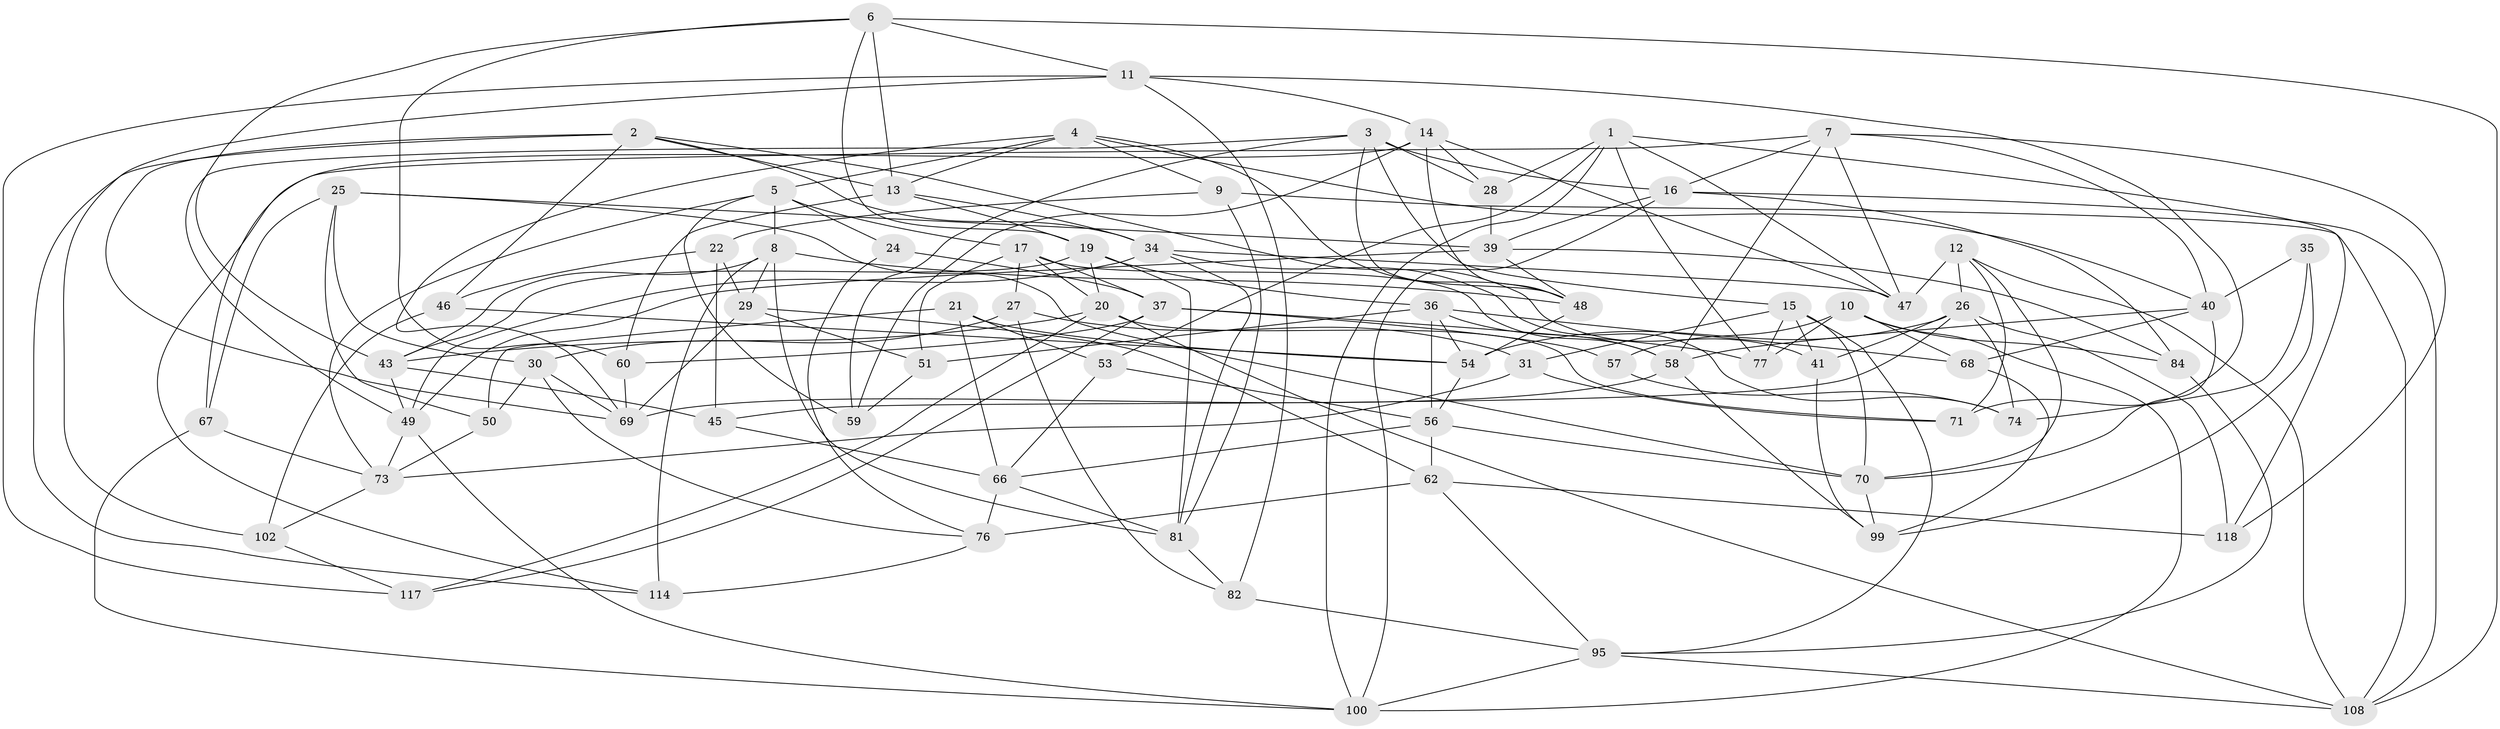// original degree distribution, {4: 1.0}
// Generated by graph-tools (version 1.1) at 2025/42/03/06/25 10:42:24]
// undirected, 73 vertices, 185 edges
graph export_dot {
graph [start="1"]
  node [color=gray90,style=filled];
  1 [super="+18"];
  2 [super="+33"];
  3 [super="+23"];
  4 [super="+44"];
  5 [super="+85"];
  6 [super="+38"];
  7 [super="+96"];
  8 [super="+72"];
  9;
  10 [super="+86"];
  11 [super="+61"];
  12 [super="+98"];
  13 [super="+64"];
  14 [super="+106"];
  15 [super="+52"];
  16 [super="+55"];
  17 [super="+92"];
  19 [super="+105"];
  20 [super="+42"];
  21;
  22;
  24;
  25 [super="+115"];
  26 [super="+75"];
  27;
  28;
  29 [super="+32"];
  30 [super="+63"];
  31;
  34 [super="+78"];
  35;
  36 [super="+111"];
  37 [super="+103"];
  39 [super="+83"];
  40 [super="+109"];
  41;
  43 [super="+88"];
  45;
  46;
  47 [super="+90"];
  48 [super="+116"];
  49 [super="+65"];
  50;
  51;
  53;
  54 [super="+80"];
  56 [super="+93"];
  57;
  58 [super="+87"];
  59;
  60;
  62 [super="+79"];
  66 [super="+94"];
  67;
  68;
  69 [super="+110"];
  70 [super="+91"];
  71;
  73 [super="+97"];
  74;
  76 [super="+89"];
  77;
  81 [super="+104"];
  82;
  84;
  95 [super="+101"];
  99 [super="+112"];
  100 [super="+107"];
  102;
  108 [super="+113"];
  114;
  117;
  118;
  1 -- 118;
  1 -- 100;
  1 -- 77;
  1 -- 28;
  1 -- 53;
  1 -- 47;
  2 -- 13;
  2 -- 46;
  2 -- 41;
  2 -- 34;
  2 -- 69;
  2 -- 114;
  3 -- 28;
  3 -- 15;
  3 -- 48;
  3 -- 49;
  3 -- 59;
  3 -- 16;
  4 -- 40;
  4 -- 48;
  4 -- 9;
  4 -- 5;
  4 -- 13;
  4 -- 69;
  5 -- 8;
  5 -- 17;
  5 -- 24;
  5 -- 73;
  5 -- 59;
  6 -- 108;
  6 -- 11;
  6 -- 60;
  6 -- 13;
  6 -- 43;
  6 -- 19;
  7 -- 118;
  7 -- 16;
  7 -- 67;
  7 -- 40;
  7 -- 58;
  7 -- 47;
  8 -- 114;
  8 -- 29;
  8 -- 81;
  8 -- 48;
  8 -- 43;
  9 -- 22;
  9 -- 108;
  9 -- 81;
  10 -- 84;
  10 -- 68;
  10 -- 57 [weight=2];
  10 -- 77;
  10 -- 100;
  11 -- 71;
  11 -- 102;
  11 -- 82;
  11 -- 117;
  11 -- 14;
  12 -- 47 [weight=2];
  12 -- 26;
  12 -- 71;
  12 -- 108;
  12 -- 70;
  13 -- 34;
  13 -- 60;
  13 -- 19;
  14 -- 59;
  14 -- 28;
  14 -- 114;
  14 -- 48;
  14 -- 47;
  15 -- 77;
  15 -- 41;
  15 -- 31;
  15 -- 95;
  15 -- 70;
  16 -- 100;
  16 -- 108;
  16 -- 84;
  16 -- 39;
  17 -- 27;
  17 -- 51;
  17 -- 37;
  17 -- 58;
  17 -- 20;
  19 -- 36;
  19 -- 20;
  19 -- 81;
  19 -- 43;
  20 -- 43;
  20 -- 108;
  20 -- 117;
  20 -- 71;
  21 -- 53;
  21 -- 54;
  21 -- 50;
  21 -- 66;
  22 -- 46;
  22 -- 29;
  22 -- 45;
  24 -- 76 [weight=2];
  24 -- 37;
  25 -- 67;
  25 -- 70;
  25 -- 39;
  25 -- 50;
  25 -- 30 [weight=2];
  26 -- 45;
  26 -- 74;
  26 -- 41;
  26 -- 118;
  26 -- 54;
  27 -- 82;
  27 -- 30;
  27 -- 31;
  28 -- 39;
  29 -- 62 [weight=2];
  29 -- 51;
  29 -- 69;
  30 -- 76;
  30 -- 50;
  30 -- 69;
  31 -- 71;
  31 -- 73;
  34 -- 74;
  34 -- 47;
  34 -- 81;
  34 -- 49;
  35 -- 99 [weight=2];
  35 -- 74;
  35 -- 40;
  36 -- 51;
  36 -- 68;
  36 -- 54;
  36 -- 58;
  36 -- 56;
  37 -- 117;
  37 -- 77;
  37 -- 57;
  37 -- 60;
  39 -- 48;
  39 -- 49;
  39 -- 84;
  40 -- 68;
  40 -- 58;
  40 -- 70;
  41 -- 99;
  43 -- 45;
  43 -- 49;
  45 -- 66;
  46 -- 102;
  46 -- 54;
  48 -- 54;
  49 -- 73;
  49 -- 100;
  50 -- 73;
  51 -- 59;
  53 -- 56;
  53 -- 66;
  54 -- 56;
  56 -- 66;
  56 -- 62;
  56 -- 70;
  57 -- 74;
  58 -- 99;
  58 -- 69;
  60 -- 69;
  62 -- 76;
  62 -- 118;
  62 -- 95;
  66 -- 81;
  66 -- 76;
  67 -- 100;
  67 -- 73;
  68 -- 99;
  70 -- 99;
  73 -- 102;
  76 -- 114;
  81 -- 82;
  82 -- 95;
  84 -- 95;
  95 -- 108;
  95 -- 100;
  102 -- 117;
}
